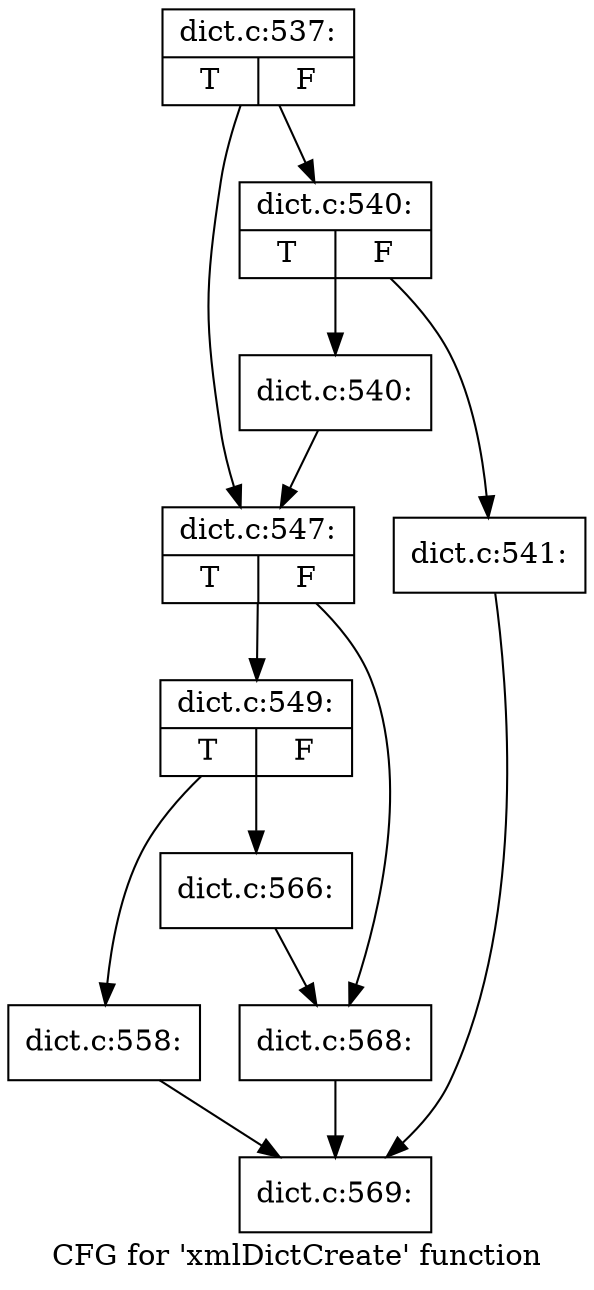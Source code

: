 digraph "CFG for 'xmlDictCreate' function" {
	label="CFG for 'xmlDictCreate' function";

	Node0x3a53e30 [shape=record,label="{dict.c:537:|{<s0>T|<s1>F}}"];
	Node0x3a53e30 -> Node0x3a53d90;
	Node0x3a53e30 -> Node0x3a53d40;
	Node0x3a53d40 [shape=record,label="{dict.c:540:|{<s0>T|<s1>F}}"];
	Node0x3a53d40 -> Node0x3a54360;
	Node0x3a53d40 -> Node0x3a40430;
	Node0x3a40430 [shape=record,label="{dict.c:541:}"];
	Node0x3a40430 -> Node0x3a43750;
	Node0x3a54360 [shape=record,label="{dict.c:540:}"];
	Node0x3a54360 -> Node0x3a53d90;
	Node0x3a53d90 [shape=record,label="{dict.c:547:|{<s0>T|<s1>F}}"];
	Node0x3a53d90 -> Node0x3a41570;
	Node0x3a53d90 -> Node0x3a415c0;
	Node0x3a41570 [shape=record,label="{dict.c:549:|{<s0>T|<s1>F}}"];
	Node0x3a41570 -> Node0x3a58a30;
	Node0x3a41570 -> Node0x3a58a80;
	Node0x3a58a30 [shape=record,label="{dict.c:558:}"];
	Node0x3a58a30 -> Node0x3a43750;
	Node0x3a58a80 [shape=record,label="{dict.c:566:}"];
	Node0x3a58a80 -> Node0x3a415c0;
	Node0x3a415c0 [shape=record,label="{dict.c:568:}"];
	Node0x3a415c0 -> Node0x3a43750;
	Node0x3a43750 [shape=record,label="{dict.c:569:}"];
}
